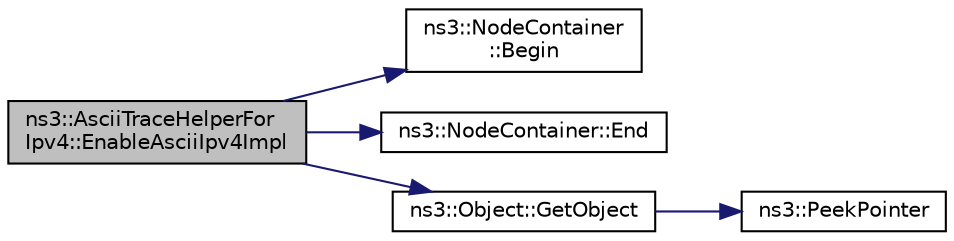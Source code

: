 digraph "ns3::AsciiTraceHelperForIpv4::EnableAsciiIpv4Impl"
{
  edge [fontname="Helvetica",fontsize="10",labelfontname="Helvetica",labelfontsize="10"];
  node [fontname="Helvetica",fontsize="10",shape=record];
  rankdir="LR";
  Node1 [label="ns3::AsciiTraceHelperFor\lIpv4::EnableAsciiIpv4Impl",height=0.2,width=0.4,color="black", fillcolor="grey75", style="filled", fontcolor="black"];
  Node1 -> Node2 [color="midnightblue",fontsize="10",style="solid"];
  Node2 [label="ns3::NodeContainer\l::Begin",height=0.2,width=0.4,color="black", fillcolor="white", style="filled",URL="$df/d97/classns3_1_1NodeContainer.html#adf0f639aff139db107526288777eb533",tooltip="Get an iterator which refers to the first Node in the container. "];
  Node1 -> Node3 [color="midnightblue",fontsize="10",style="solid"];
  Node3 [label="ns3::NodeContainer::End",height=0.2,width=0.4,color="black", fillcolor="white", style="filled",URL="$df/d97/classns3_1_1NodeContainer.html#a8ea0bcac137597d192c5e6b95ca60464",tooltip="Get an iterator which indicates past-the-last Node in the container. "];
  Node1 -> Node4 [color="midnightblue",fontsize="10",style="solid"];
  Node4 [label="ns3::Object::GetObject",height=0.2,width=0.4,color="black", fillcolor="white", style="filled",URL="$d9/d77/classns3_1_1Object.html#a13e18c00017096c8381eb651d5bd0783"];
  Node4 -> Node5 [color="midnightblue",fontsize="10",style="solid"];
  Node5 [label="ns3::PeekPointer",height=0.2,width=0.4,color="black", fillcolor="white", style="filled",URL="$d7/d2e/namespacens3.html#af2a7557fe9afdd98d8f6f8f6e412cf5a"];
}
